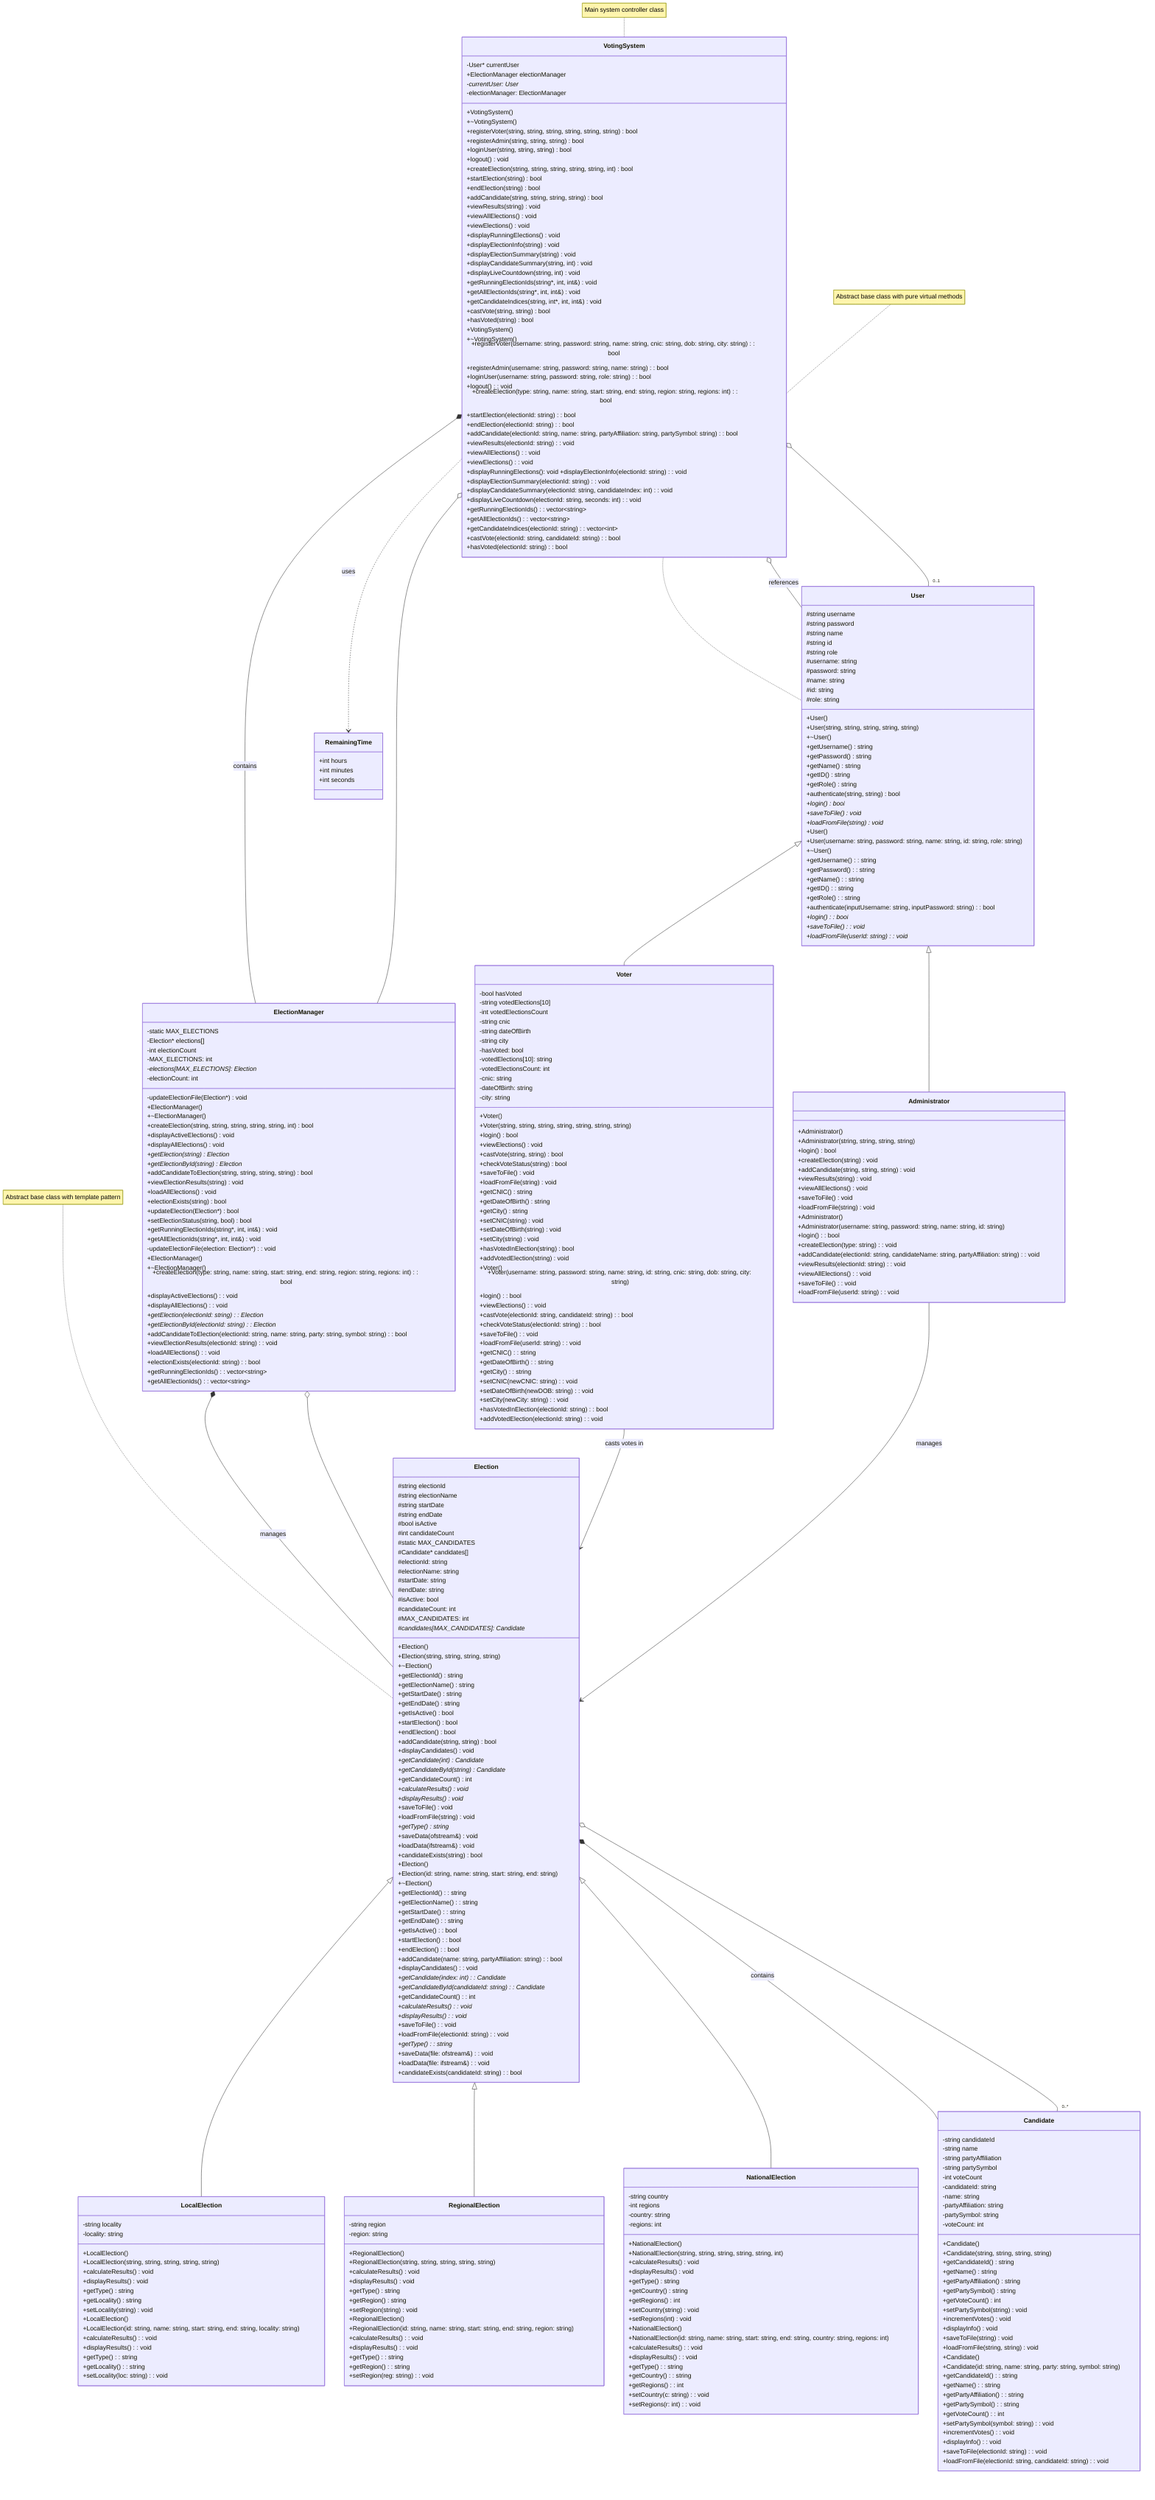 classDiagram
    %% User hierarchy
    User <|-- Voter
    User <|-- Administrator
    
    %% Election hierarchy
    Election <|-- LocalElection
    Election <|-- RegionalElection
    Election <|-- NationalElection
    
    %% Composition relationships
    Election *-- Candidate : contains
    ElectionManager *-- Election : manages
    VotingSystem *-- ElectionManager : contains
    VotingSystem o-- User : references
    
    %% Utility relationships
    VotingSystem ..> RemainingTime : uses
    
    %% Class definitions with attributes and methods
    class User {
        #string username
        #string password
        #string name
        #string id
        #string role
        +User()
        +User(string, string, string, string, string)
        +~User()
        +getUsername() string
        +getPassword() string
        +getName() string
        +getID() string
        +getRole() string
        +authenticate(string, string) bool
        +login()* bool
        +saveToFile()* void
        +loadFromFile(string)* void
    }
    
    class Voter {
        -bool hasVoted
        -string votedElections[10]
        -int votedElectionsCount
        -string cnic
        -string dateOfBirth
        -string city
        +Voter()
        +Voter(string, string, string, string, string, string, string)
        +login() bool
        +viewElections() void
        +castVote(string, string) bool
        +checkVoteStatus(string) bool
        +saveToFile() void
        +loadFromFile(string) void
        +getCNIC() string
        +getDateOfBirth() string
        +getCity() string
        +setCNIC(string) void
        +setDateOfBirth(string) void
        +setCity(string) void
        +hasVotedInElection(string) bool
        +addVotedElection(string) void
    }
    
    class Administrator {
        +Administrator()
        +Administrator(string, string, string, string)
        +login() bool
        +createElection(string) void
        +addCandidate(string, string, string) void
        +viewResults(string) void
        +viewAllElections() void
        +saveToFile() void
        +loadFromFile(string) void
    }
    
    class Election {
        #string electionId
        #string electionName
        #string startDate
        #string endDate
        #bool isActive
        #int candidateCount
        #static MAX_CANDIDATES
        #Candidate* candidates[]
        +Election()
        +Election(string, string, string, string)
        +~Election()
        +getElectionId() string
        +getElectionName() string
        +getStartDate() string
        +getEndDate() string
        +getIsActive() bool
        +startElection() bool
        +endElection() bool
        +addCandidate(string, string) bool
        +displayCandidates() void
        +getCandidate(int) Candidate*
        +getCandidateById(string) Candidate*
        +getCandidateCount() int
        +calculateResults()* void
        +displayResults()* void
        +saveToFile() void
        +loadFromFile(string) void
        +getType()* string
        +saveData(ofstream&) void
        +loadData(ifstream&) void
        +candidateExists(string) bool
    }
    
    class LocalElection {
        -string locality
        +LocalElection()
        +LocalElection(string, string, string, string, string)
        +calculateResults() void
        +displayResults() void
        +getType() string
        +getLocality() string
        +setLocality(string) void
    }
    
    class RegionalElection {
        -string region
        +RegionalElection()
        +RegionalElection(string, string, string, string, string)
        +calculateResults() void
        +displayResults() void
        +getType() string
        +getRegion() string
        +setRegion(string) void
    }
    
    class NationalElection {
        -string country
        -int regions
        +NationalElection()
        +NationalElection(string, string, string, string, string, int)
        +calculateResults() void
        +displayResults() void
        +getType() string
        +getCountry() string
        +getRegions() int
        +setCountry(string) void
        +setRegions(int) void
    }
    
    class Candidate {
        -string candidateId
        -string name
        -string partyAffiliation
        -string partySymbol
        -int voteCount
        +Candidate()
        +Candidate(string, string, string, string)
        +getCandidateId() string
        +getName() string
        +getPartyAffiliation() string
        +getPartySymbol() string
        +getVoteCount() int
        +setPartySymbol(string) void
        +incrementVotes() void
        +displayInfo() void
        +saveToFile(string) void
        +loadFromFile(string, string) void
    }
    
    class ElectionManager {
        -static MAX_ELECTIONS
        -Election* elections[]
        -int electionCount
        -updateElectionFile(Election*) void
        +ElectionManager()
        +~ElectionManager()
        +createElection(string, string, string, string, string, int) bool
        +displayActiveElections() void
        +displayAllElections() void
        +getElection(string) Election*
        +getElectionById(string) Election*
        +addCandidateToElection(string, string, string, string) bool
        +viewElectionResults(string) void
        +loadAllElections() void
        +electionExists(string) bool
        +updateElection(Election*) bool
        +setElectionStatus(string, bool) bool
        +getRunningElectionIds(string*, int, int&) void
        +getAllElectionIds(string*, int, int&) void
    }
    
    class VotingSystem {
        -User* currentUser
        +ElectionManager electionManager
        +VotingSystem()
        +~VotingSystem()
        +registerVoter(string, string, string, string, string, string) bool
        +registerAdmin(string, string, string) bool
        +loginUser(string, string, string) bool
        +logout() void
        +createElection(string, string, string, string, string, int) bool
        +startElection(string) bool
        +endElection(string) bool
        +addCandidate(string, string, string, string) bool
        +viewResults(string) void
        +viewAllElections() void
        +viewElections() void
        +displayRunningElections() void
        +displayElectionInfo(string) void
        +displayElectionSummary(string) void
        +displayCandidateSummary(string, int) void
        +displayLiveCountdown(string, int) void
        +getRunningElectionIds(string*, int, int&) void
        +getAllElectionIds(string*, int, int&) void
        +getCandidateIndices(string, int*, int, int&) void
        +castVote(string, string) bool
        +hasVoted(string) bool
    }
    
    class RemainingTime {
        +int hours
        +int minutes
        +int seconds
    }
    Election o-- "0..*" Candidate
    ElectionManager o-- "0..*" Election
    VotingSystem o-- ElectionManager
    VotingSystem o-- "0..1" User
    
    %% Association relationships
    Voter --> Election : casts votes in
    Administrator --> Election : manages
    
    %% User class
    class User {
        #username: string
        #password: string
        #name: string
        #id: string
        #role: string
        
        +User()
        +User(username: string, password: string, name: string, id: string, role: string)
        +~User()
        +getUsername(): string
        +getPassword(): string
        +getName(): string
        +getID(): string
        +getRole(): string
        +authenticate(inputUsername: string, inputPassword: string): bool
        +login(): bool*
        +saveToFile(): void*
        +loadFromFile(userId: string): void*
    }
    
    %% Voter class
    class Voter {
        -hasVoted: bool
        -votedElections[10]: string
        -votedElectionsCount: int
        -cnic: string
        -dateOfBirth: string
        -city: string
        
        +Voter()
        +Voter(username: string, password: string, name: string, id: string, cnic: string, dob: string, city: string)
        +login(): bool
        +viewElections(): void
        +castVote(electionId: string, candidateId: string): bool
        +checkVoteStatus(electionId: string): bool
        +saveToFile(): void
        +loadFromFile(userId: string): void
        +getCNIC(): string
        +getDateOfBirth(): string
        +getCity(): string
        +setCNIC(newCNIC: string): void
        +setDateOfBirth(newDOB: string): void
        +setCity(newCity: string): void
        +hasVotedInElection(electionId: string): bool
        +addVotedElection(electionId: string): void
    }
    
    %% Administrator class
    class Administrator {
        +Administrator()
        +Administrator(username: string, password: string, name: string, id: string)
        +login(): bool
        +createElection(type: string): void
        +addCandidate(electionId: string, candidateName: string, partyAffiliation: string): void
        +viewResults(electionId: string): void
        +viewAllElections(): void
        +saveToFile(): void
        +loadFromFile(userId: string): void
    }
    
    %% Candidate class
    class Candidate {
        -candidateId: string
        -name: string
        -partyAffiliation: string
        -partySymbol: string
        -voteCount: int
        
        +Candidate()
        +Candidate(id: string, name: string, party: string, symbol: string)
        +getCandidateId(): string
        +getName(): string
        +getPartyAffiliation(): string
        +getPartySymbol(): string
        +getVoteCount(): int
        +setPartySymbol(symbol: string): void
        +incrementVotes(): void
        +displayInfo(): void
        +saveToFile(electionId: string): void
        +loadFromFile(electionId: string, candidateId: string): void
    }
    
    %% Election class
    class Election {
        #electionId: string
        #electionName: string
        #startDate: string
        #endDate: string
        #isActive: bool
        #candidateCount: int
        #MAX_CANDIDATES: int
        #candidates[MAX_CANDIDATES]: Candidate*
        
        +Election()
        +Election(id: string, name: string, start: string, end: string)
        +~Election()
        +getElectionId(): string
        +getElectionName(): string
        +getStartDate(): string
        +getEndDate(): string
        +getIsActive(): bool
        +startElection(): bool
        +endElection(): bool
        +addCandidate(name: string, partyAffiliation: string): bool
        +displayCandidates(): void
        +getCandidate(index: int): Candidate*
        +getCandidateById(candidateId: string): Candidate*
        +getCandidateCount(): int
        +calculateResults(): void*
        +displayResults(): void*
        +saveToFile(): void
        +loadFromFile(electionId: string): void
        +getType(): string*
        +saveData(file: ofstream&): void
        +loadData(file: ifstream&): void
        +candidateExists(candidateId: string): bool
    }
    
    %% LocalElection class
    class LocalElection {
        -locality: string
        
        +LocalElection()
        +LocalElection(id: string, name: string, start: string, end: string, locality: string)
        +calculateResults(): void
        +displayResults(): void
        +getType(): string
        +getLocality(): string
        +setLocality(loc: string): void
    }
    
    %% RegionalElection class
    class RegionalElection {
        -region: string
        
        +RegionalElection()
        +RegionalElection(id: string, name: string, start: string, end: string, region: string)
        +calculateResults(): void
        +displayResults(): void
        +getType(): string
        +getRegion(): string
        +setRegion(reg: string): void
    }
    
    %% NationalElection class
    class NationalElection {
        -country: string
        -regions: int
        
        +NationalElection()
        +NationalElection(id: string, name: string, start: string, end: string, country: string, regions: int)
        +calculateResults(): void
        +displayResults(): void
        +getType(): string
        +getCountry(): string
        +getRegions(): int
        +setCountry(c: string): void
        +setRegions(r: int): void
    }
    
    %% ElectionManager class
    class ElectionManager {
        -MAX_ELECTIONS: int
        -elections[MAX_ELECTIONS]: Election*
        -electionCount: int
        -updateElectionFile(election: Election*): void
        
        +ElectionManager()
        +~ElectionManager()
        +createElection(type: string, name: string, start: string, end: string, region: string, regions: int): bool
        +displayActiveElections(): void
        +displayAllElections(): void
        +getElection(electionId: string): Election*
        +getElectionById(electionId: string): Election*
        +addCandidateToElection(electionId: string, name: string, party: string, symbol: string): bool
        +viewElectionResults(electionId: string): void
        +loadAllElections(): void
        +electionExists(electionId: string): bool
        +getRunningElectionIds(): vector~string~
        +getAllElectionIds(): vector~string~
    }
    
    %% VotingSystem class
    class VotingSystem {
        -currentUser: User*
        -electionManager: ElectionManager
        
        +VotingSystem()
        +~VotingSystem()
        +registerVoter(username: string, password: string, name: string, cnic: string, dob: string, city: string): bool
        +registerAdmin(username: string, password: string, name: string): bool
        +loginUser(username: string, password: string, role: string): bool
        +logout(): void
        +createElection(type: string, name: string, start: string, end: string, region: string, regions: int): bool
        +startElection(electionId: string): bool
        +endElection(electionId: string): bool
        +addCandidate(electionId: string, name: string, partyAffiliation: string, partySymbol: string): bool
        +viewResults(electionId: string): void
        +viewAllElections(): void
        +viewElections(): void
        +displayRunningElections(): void        +displayElectionInfo(electionId: string): void
        +displayElectionSummary(electionId: string): void
        +displayCandidateSummary(electionId: string, candidateIndex: int): void
        +displayLiveCountdown(electionId: string, seconds: int): void
        +getRunningElectionIds(): vector~string~
        +getAllElectionIds(): vector~string~
        +getCandidateIndices(electionId: string): vector~int~
        +castVote(electionId: string, candidateId: string): bool
        +hasVoted(electionId: string): bool
    }

    %% Notes with UML Notation
    note for User "Abstract base class with pure virtual methods"
    note for Election "Abstract base class with template pattern"
    note for VotingSystem "Main system controller class"
